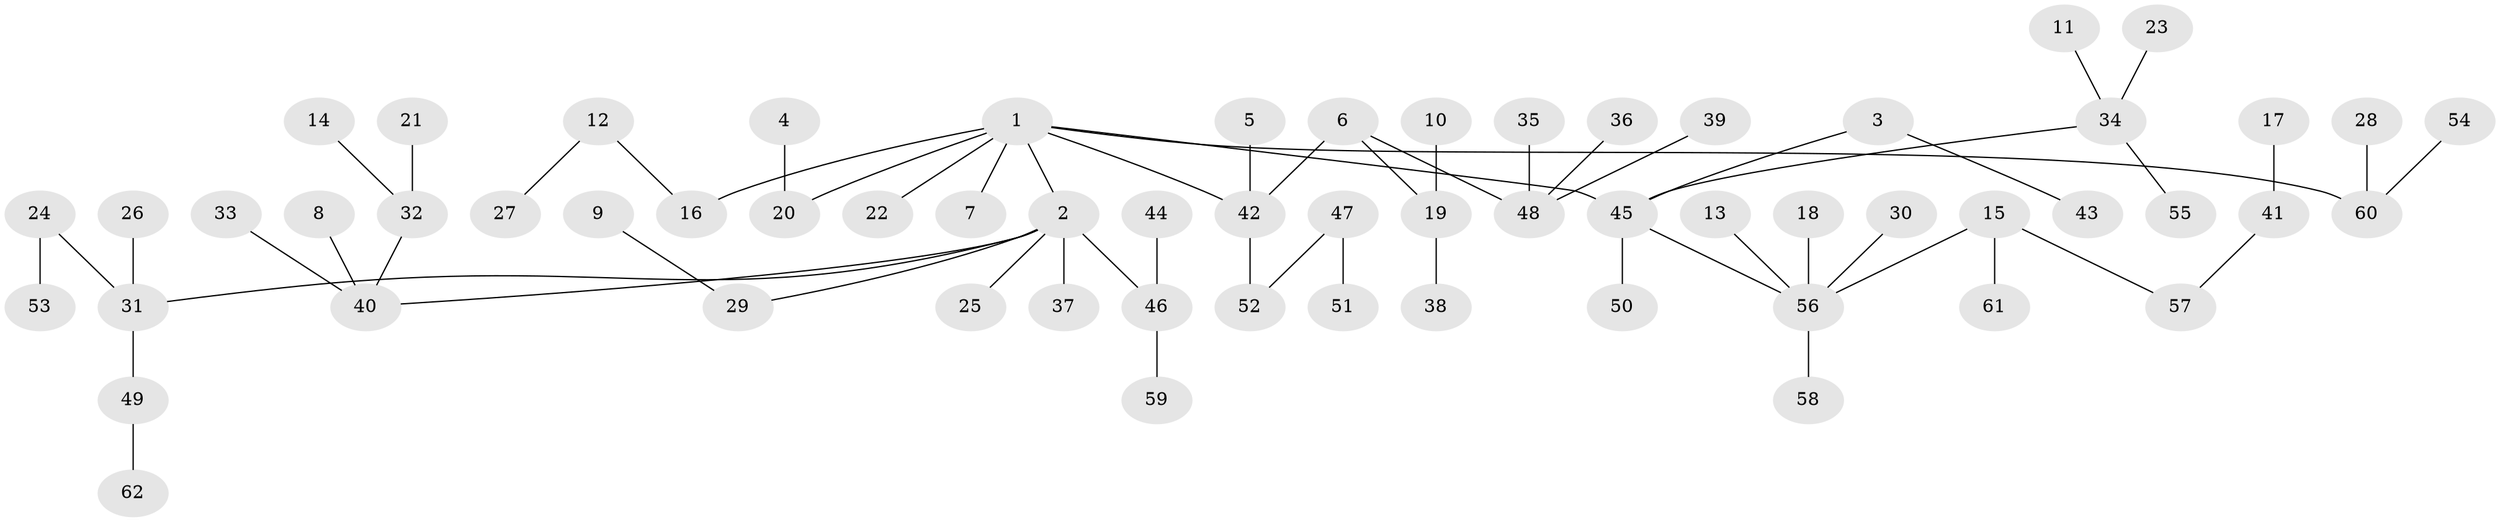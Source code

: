 // original degree distribution, {4: 0.08943089430894309, 6: 0.008130081300813009, 2: 0.21138211382113822, 5: 0.04878048780487805, 3: 0.10569105691056911, 1: 0.5284552845528455, 8: 0.008130081300813009}
// Generated by graph-tools (version 1.1) at 2025/26/03/09/25 03:26:30]
// undirected, 62 vertices, 61 edges
graph export_dot {
graph [start="1"]
  node [color=gray90,style=filled];
  1;
  2;
  3;
  4;
  5;
  6;
  7;
  8;
  9;
  10;
  11;
  12;
  13;
  14;
  15;
  16;
  17;
  18;
  19;
  20;
  21;
  22;
  23;
  24;
  25;
  26;
  27;
  28;
  29;
  30;
  31;
  32;
  33;
  34;
  35;
  36;
  37;
  38;
  39;
  40;
  41;
  42;
  43;
  44;
  45;
  46;
  47;
  48;
  49;
  50;
  51;
  52;
  53;
  54;
  55;
  56;
  57;
  58;
  59;
  60;
  61;
  62;
  1 -- 2 [weight=1.0];
  1 -- 7 [weight=1.0];
  1 -- 16 [weight=1.0];
  1 -- 20 [weight=1.0];
  1 -- 22 [weight=1.0];
  1 -- 42 [weight=1.0];
  1 -- 45 [weight=1.0];
  1 -- 60 [weight=1.0];
  2 -- 25 [weight=1.0];
  2 -- 29 [weight=1.0];
  2 -- 31 [weight=1.0];
  2 -- 37 [weight=1.0];
  2 -- 40 [weight=1.0];
  2 -- 46 [weight=1.0];
  3 -- 43 [weight=1.0];
  3 -- 45 [weight=1.0];
  4 -- 20 [weight=1.0];
  5 -- 42 [weight=1.0];
  6 -- 19 [weight=1.0];
  6 -- 42 [weight=1.0];
  6 -- 48 [weight=1.0];
  8 -- 40 [weight=1.0];
  9 -- 29 [weight=1.0];
  10 -- 19 [weight=1.0];
  11 -- 34 [weight=1.0];
  12 -- 16 [weight=1.0];
  12 -- 27 [weight=1.0];
  13 -- 56 [weight=1.0];
  14 -- 32 [weight=1.0];
  15 -- 56 [weight=1.0];
  15 -- 57 [weight=1.0];
  15 -- 61 [weight=1.0];
  17 -- 41 [weight=1.0];
  18 -- 56 [weight=1.0];
  19 -- 38 [weight=1.0];
  21 -- 32 [weight=1.0];
  23 -- 34 [weight=1.0];
  24 -- 31 [weight=1.0];
  24 -- 53 [weight=1.0];
  26 -- 31 [weight=1.0];
  28 -- 60 [weight=1.0];
  30 -- 56 [weight=1.0];
  31 -- 49 [weight=1.0];
  32 -- 40 [weight=1.0];
  33 -- 40 [weight=1.0];
  34 -- 45 [weight=1.0];
  34 -- 55 [weight=1.0];
  35 -- 48 [weight=1.0];
  36 -- 48 [weight=1.0];
  39 -- 48 [weight=1.0];
  41 -- 57 [weight=1.0];
  42 -- 52 [weight=1.0];
  44 -- 46 [weight=1.0];
  45 -- 50 [weight=1.0];
  45 -- 56 [weight=1.0];
  46 -- 59 [weight=1.0];
  47 -- 51 [weight=1.0];
  47 -- 52 [weight=1.0];
  49 -- 62 [weight=1.0];
  54 -- 60 [weight=1.0];
  56 -- 58 [weight=1.0];
}

